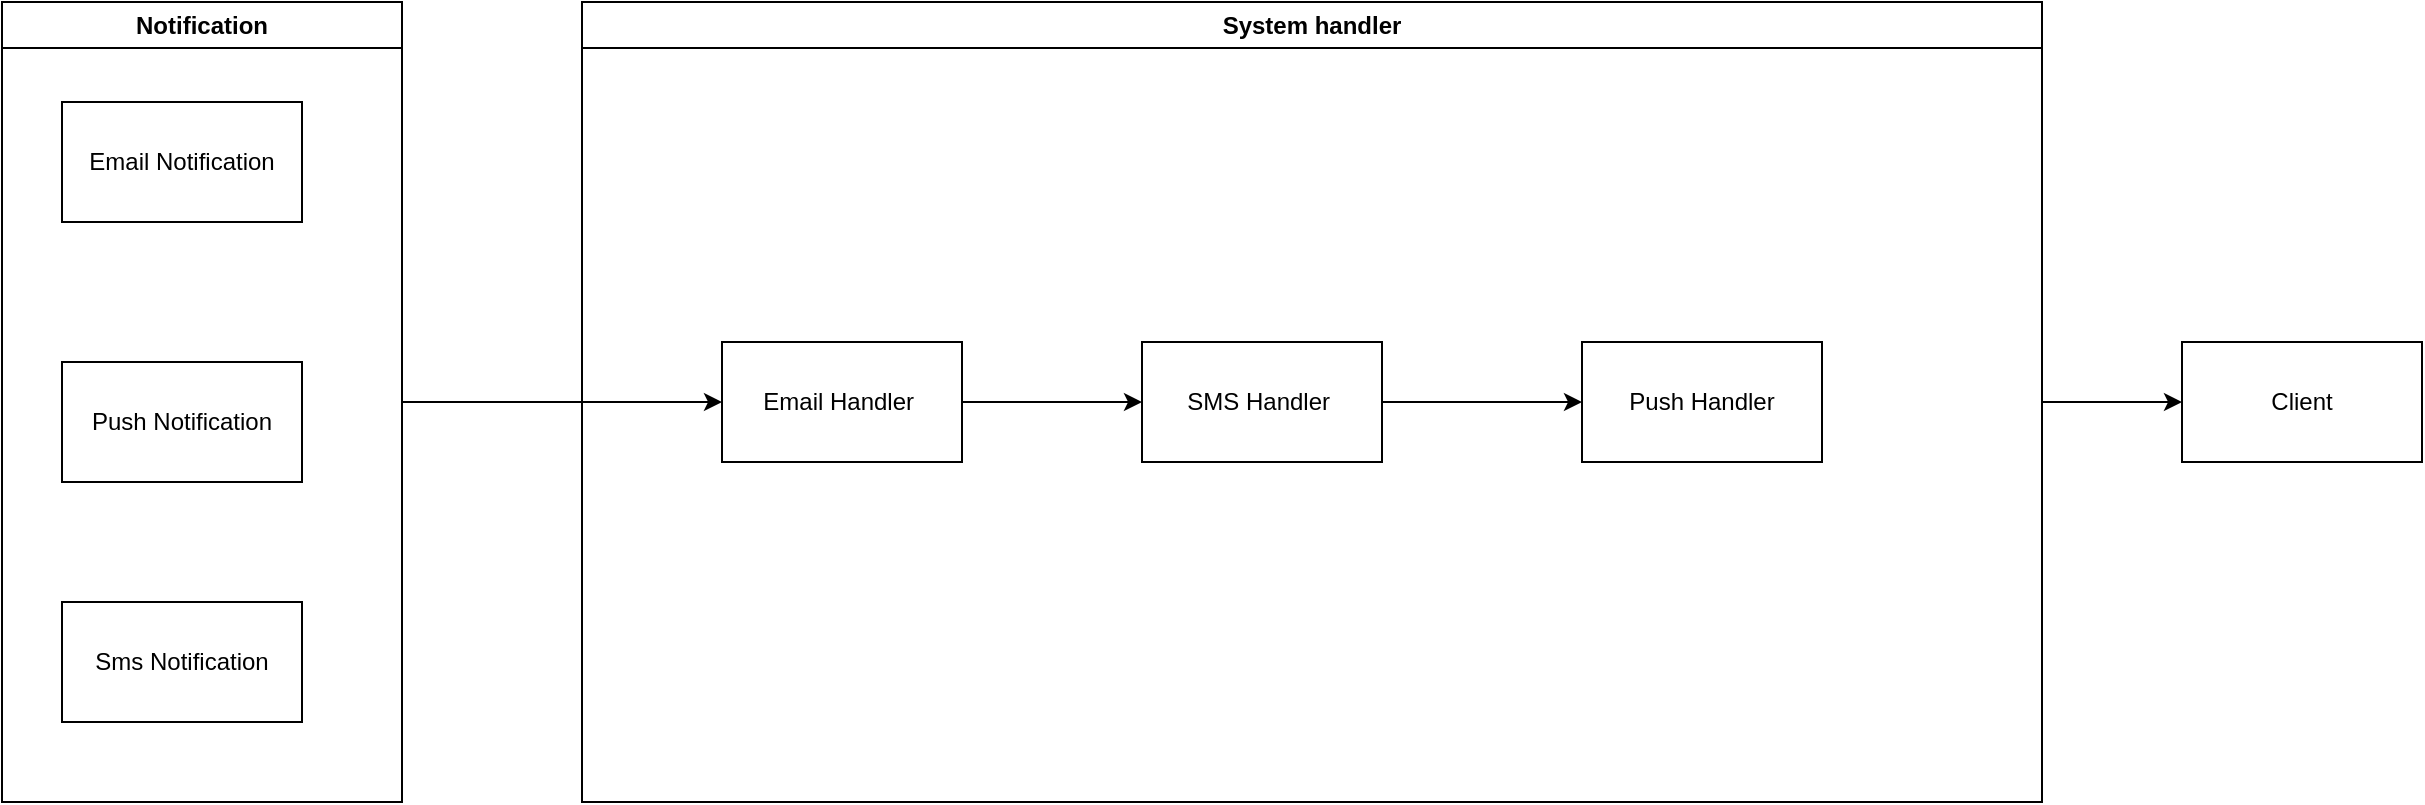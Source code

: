 <mxfile version="22.1.0" type="device">
  <diagram name="Page-1" id="G8LfvzNhx9Eik4R6vJZt">
    <mxGraphModel dx="1434" dy="756" grid="1" gridSize="10" guides="1" tooltips="1" connect="1" arrows="1" fold="1" page="1" pageScale="1" pageWidth="2339" pageHeight="3300" math="0" shadow="0">
      <root>
        <mxCell id="0" />
        <mxCell id="1" parent="0" />
        <mxCell id="0wa7yzFrVu8zA_RwSMs_-1" value="Email Notification" style="rounded=0;whiteSpace=wrap;html=1;" vertex="1" parent="1">
          <mxGeometry x="160" y="130" width="120" height="60" as="geometry" />
        </mxCell>
        <mxCell id="0wa7yzFrVu8zA_RwSMs_-2" value="Push Notification" style="rounded=0;whiteSpace=wrap;html=1;" vertex="1" parent="1">
          <mxGeometry x="160" y="260" width="120" height="60" as="geometry" />
        </mxCell>
        <mxCell id="0wa7yzFrVu8zA_RwSMs_-10" style="rounded=0;orthogonalLoop=1;jettySize=auto;html=1;exitX=1;exitY=0.5;exitDx=0;exitDy=0;entryX=0;entryY=0.5;entryDx=0;entryDy=0;" edge="1" parent="1" source="0wa7yzFrVu8zA_RwSMs_-5" target="0wa7yzFrVu8zA_RwSMs_-4">
          <mxGeometry relative="1" as="geometry" />
        </mxCell>
        <mxCell id="0wa7yzFrVu8zA_RwSMs_-5" value="Notification" style="swimlane;whiteSpace=wrap;html=1;" vertex="1" parent="1">
          <mxGeometry x="130" y="80" width="200" height="400" as="geometry" />
        </mxCell>
        <mxCell id="0wa7yzFrVu8zA_RwSMs_-3" value="Sms Notification" style="rounded=0;whiteSpace=wrap;html=1;" vertex="1" parent="0wa7yzFrVu8zA_RwSMs_-5">
          <mxGeometry x="30" y="300" width="120" height="60" as="geometry" />
        </mxCell>
        <mxCell id="0wa7yzFrVu8zA_RwSMs_-15" style="rounded=0;orthogonalLoop=1;jettySize=auto;html=1;exitX=1;exitY=0.5;exitDx=0;exitDy=0;entryX=0;entryY=0.5;entryDx=0;entryDy=0;" edge="1" parent="1" source="0wa7yzFrVu8zA_RwSMs_-8" target="0wa7yzFrVu8zA_RwSMs_-9">
          <mxGeometry relative="1" as="geometry" />
        </mxCell>
        <mxCell id="0wa7yzFrVu8zA_RwSMs_-8" value="System handler" style="swimlane;whiteSpace=wrap;html=1;" vertex="1" parent="1">
          <mxGeometry x="420" y="80" width="730" height="400" as="geometry" />
        </mxCell>
        <mxCell id="0wa7yzFrVu8zA_RwSMs_-11" style="edgeStyle=orthogonalEdgeStyle;rounded=0;orthogonalLoop=1;jettySize=auto;html=1;exitX=1;exitY=0.5;exitDx=0;exitDy=0;entryX=0;entryY=0.5;entryDx=0;entryDy=0;" edge="1" parent="0wa7yzFrVu8zA_RwSMs_-8" source="0wa7yzFrVu8zA_RwSMs_-4" target="0wa7yzFrVu8zA_RwSMs_-6">
          <mxGeometry relative="1" as="geometry" />
        </mxCell>
        <mxCell id="0wa7yzFrVu8zA_RwSMs_-4" value="Email Handler&amp;nbsp;" style="rounded=0;whiteSpace=wrap;html=1;" vertex="1" parent="0wa7yzFrVu8zA_RwSMs_-8">
          <mxGeometry x="70" y="170" width="120" height="60" as="geometry" />
        </mxCell>
        <mxCell id="0wa7yzFrVu8zA_RwSMs_-12" style="edgeStyle=orthogonalEdgeStyle;rounded=0;orthogonalLoop=1;jettySize=auto;html=1;exitX=1;exitY=0.5;exitDx=0;exitDy=0;entryX=0;entryY=0.5;entryDx=0;entryDy=0;" edge="1" parent="0wa7yzFrVu8zA_RwSMs_-8" source="0wa7yzFrVu8zA_RwSMs_-6" target="0wa7yzFrVu8zA_RwSMs_-7">
          <mxGeometry relative="1" as="geometry" />
        </mxCell>
        <mxCell id="0wa7yzFrVu8zA_RwSMs_-6" value="SMS Handler&amp;nbsp;" style="rounded=0;whiteSpace=wrap;html=1;" vertex="1" parent="0wa7yzFrVu8zA_RwSMs_-8">
          <mxGeometry x="280" y="170" width="120" height="60" as="geometry" />
        </mxCell>
        <mxCell id="0wa7yzFrVu8zA_RwSMs_-7" value="Push Handler" style="rounded=0;whiteSpace=wrap;html=1;" vertex="1" parent="0wa7yzFrVu8zA_RwSMs_-8">
          <mxGeometry x="500" y="170" width="120" height="60" as="geometry" />
        </mxCell>
        <mxCell id="0wa7yzFrVu8zA_RwSMs_-9" value="Client" style="rounded=0;whiteSpace=wrap;html=1;" vertex="1" parent="1">
          <mxGeometry x="1220" y="250" width="120" height="60" as="geometry" />
        </mxCell>
      </root>
    </mxGraphModel>
  </diagram>
</mxfile>
